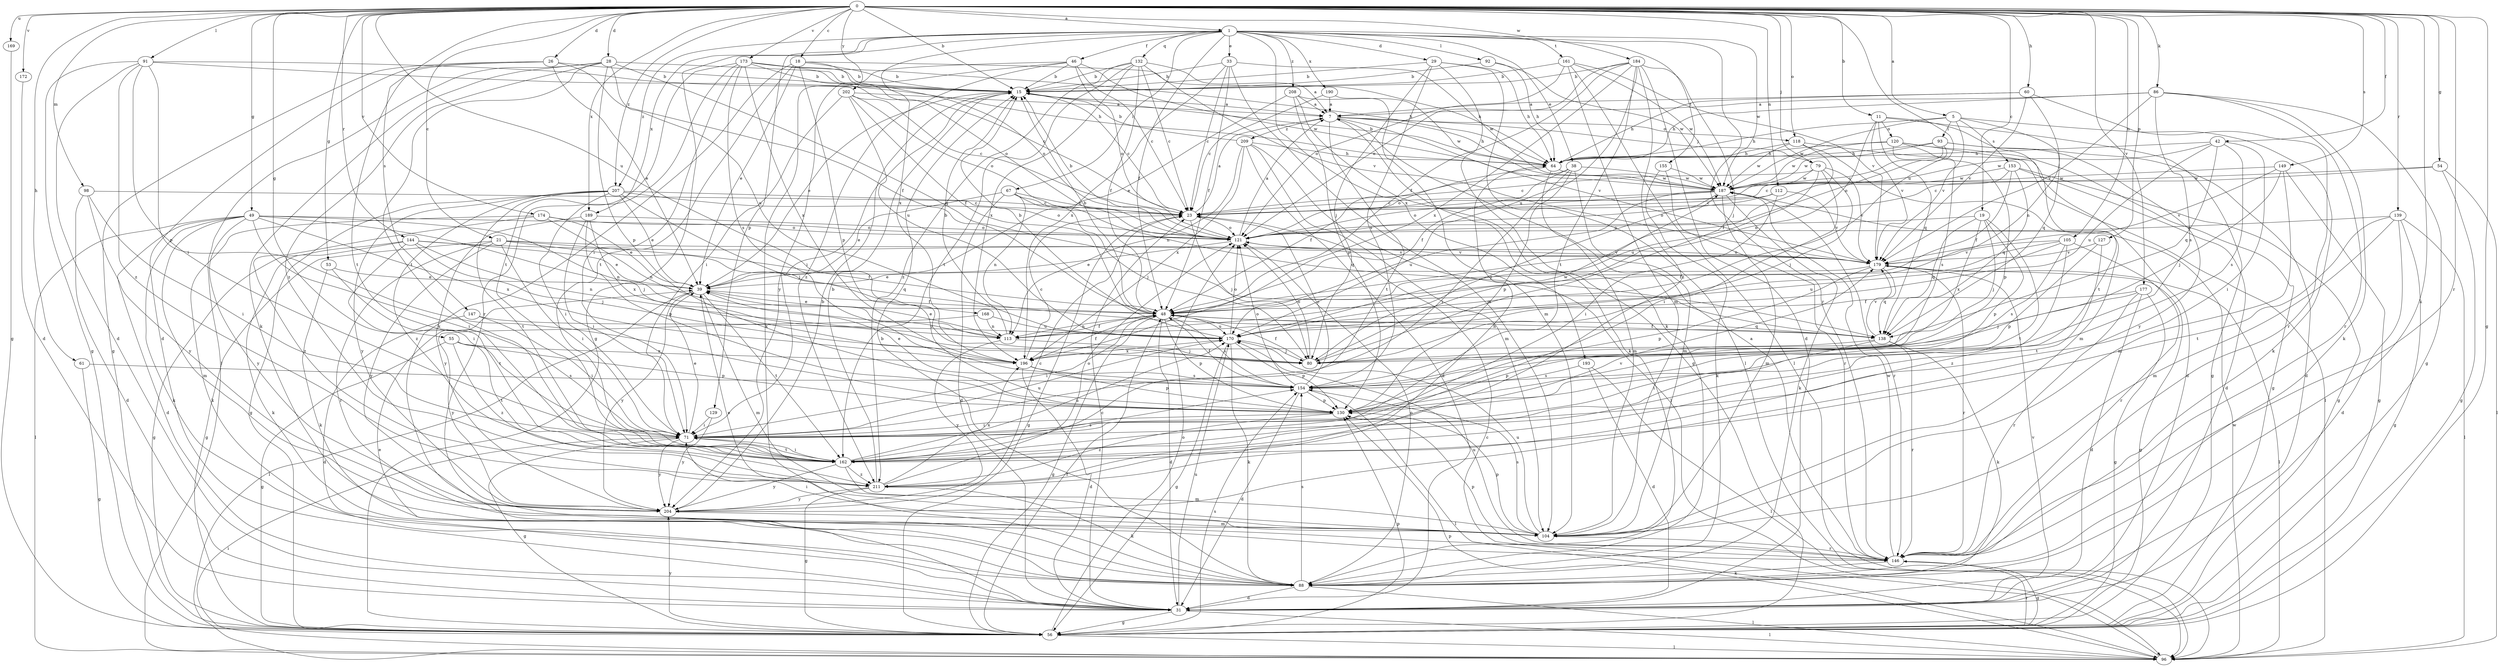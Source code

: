strict digraph  {
0;
1;
5;
7;
11;
15;
18;
19;
21;
23;
26;
28;
29;
31;
33;
38;
39;
42;
46;
48;
49;
53;
54;
55;
56;
60;
61;
64;
67;
71;
79;
80;
86;
88;
91;
92;
93;
96;
98;
104;
105;
112;
113;
118;
120;
121;
127;
129;
130;
132;
138;
139;
144;
146;
147;
149;
153;
154;
155;
161;
162;
168;
169;
170;
172;
173;
174;
177;
179;
184;
187;
189;
190;
193;
196;
202;
204;
207;
208;
209;
211;
0 -> 1  [label=a];
0 -> 5  [label=a];
0 -> 11  [label=b];
0 -> 15  [label=b];
0 -> 18  [label=c];
0 -> 19  [label=c];
0 -> 21  [label=c];
0 -> 26  [label=d];
0 -> 28  [label=d];
0 -> 42  [label=f];
0 -> 49  [label=g];
0 -> 53  [label=g];
0 -> 54  [label=g];
0 -> 55  [label=g];
0 -> 56  [label=g];
0 -> 60  [label=h];
0 -> 61  [label=h];
0 -> 79  [label=j];
0 -> 86  [label=k];
0 -> 88  [label=k];
0 -> 91  [label=l];
0 -> 98  [label=m];
0 -> 105  [label=n];
0 -> 112  [label=n];
0 -> 118  [label=o];
0 -> 127  [label=p];
0 -> 139  [label=r];
0 -> 144  [label=r];
0 -> 146  [label=r];
0 -> 147  [label=s];
0 -> 149  [label=s];
0 -> 168  [label=u];
0 -> 169  [label=u];
0 -> 170  [label=u];
0 -> 172  [label=v];
0 -> 173  [label=v];
0 -> 174  [label=v];
0 -> 177  [label=v];
0 -> 184  [label=w];
0 -> 189  [label=x];
0 -> 202  [label=y];
0 -> 207  [label=z];
1 -> 29  [label=d];
1 -> 33  [label=e];
1 -> 38  [label=e];
1 -> 46  [label=f];
1 -> 48  [label=f];
1 -> 56  [label=g];
1 -> 67  [label=i];
1 -> 92  [label=l];
1 -> 129  [label=p];
1 -> 132  [label=q];
1 -> 146  [label=r];
1 -> 155  [label=t];
1 -> 161  [label=t];
1 -> 187  [label=w];
1 -> 189  [label=x];
1 -> 190  [label=x];
1 -> 193  [label=x];
1 -> 196  [label=x];
1 -> 207  [label=z];
1 -> 208  [label=z];
5 -> 64  [label=h];
5 -> 88  [label=k];
5 -> 93  [label=l];
5 -> 138  [label=q];
5 -> 153  [label=s];
5 -> 179  [label=v];
5 -> 187  [label=w];
7 -> 64  [label=h];
7 -> 79  [label=j];
7 -> 88  [label=k];
7 -> 118  [label=o];
7 -> 162  [label=t];
7 -> 179  [label=v];
7 -> 209  [label=z];
11 -> 56  [label=g];
11 -> 113  [label=n];
11 -> 120  [label=o];
11 -> 138  [label=q];
11 -> 162  [label=t];
11 -> 179  [label=v];
15 -> 7  [label=a];
15 -> 23  [label=c];
15 -> 39  [label=e];
15 -> 71  [label=i];
18 -> 15  [label=b];
18 -> 39  [label=e];
18 -> 64  [label=h];
18 -> 88  [label=k];
18 -> 121  [label=o];
18 -> 130  [label=p];
18 -> 162  [label=t];
19 -> 80  [label=j];
19 -> 121  [label=o];
19 -> 130  [label=p];
19 -> 138  [label=q];
19 -> 162  [label=t];
19 -> 196  [label=x];
21 -> 48  [label=f];
21 -> 56  [label=g];
21 -> 71  [label=i];
21 -> 138  [label=q];
21 -> 146  [label=r];
21 -> 179  [label=v];
21 -> 204  [label=y];
23 -> 7  [label=a];
23 -> 56  [label=g];
23 -> 80  [label=j];
23 -> 121  [label=o];
26 -> 15  [label=b];
26 -> 31  [label=d];
26 -> 39  [label=e];
26 -> 48  [label=f];
26 -> 56  [label=g];
26 -> 162  [label=t];
28 -> 15  [label=b];
28 -> 88  [label=k];
28 -> 96  [label=l];
28 -> 130  [label=p];
28 -> 138  [label=q];
28 -> 162  [label=t];
28 -> 170  [label=u];
28 -> 211  [label=z];
29 -> 15  [label=b];
29 -> 64  [label=h];
29 -> 80  [label=j];
29 -> 88  [label=k];
29 -> 96  [label=l];
29 -> 154  [label=s];
31 -> 23  [label=c];
31 -> 39  [label=e];
31 -> 56  [label=g];
31 -> 96  [label=l];
31 -> 170  [label=u];
31 -> 179  [label=v];
33 -> 15  [label=b];
33 -> 23  [label=c];
33 -> 48  [label=f];
33 -> 104  [label=m];
33 -> 187  [label=w];
33 -> 196  [label=x];
38 -> 48  [label=f];
38 -> 71  [label=i];
38 -> 104  [label=m];
38 -> 121  [label=o];
38 -> 130  [label=p];
38 -> 187  [label=w];
39 -> 48  [label=f];
39 -> 96  [label=l];
39 -> 104  [label=m];
39 -> 162  [label=t];
39 -> 204  [label=y];
42 -> 64  [label=h];
42 -> 71  [label=i];
42 -> 138  [label=q];
42 -> 154  [label=s];
42 -> 170  [label=u];
42 -> 187  [label=w];
46 -> 15  [label=b];
46 -> 23  [label=c];
46 -> 88  [label=k];
46 -> 121  [label=o];
46 -> 187  [label=w];
46 -> 204  [label=y];
46 -> 211  [label=z];
48 -> 15  [label=b];
48 -> 31  [label=d];
48 -> 39  [label=e];
48 -> 56  [label=g];
48 -> 71  [label=i];
48 -> 113  [label=n];
48 -> 130  [label=p];
48 -> 138  [label=q];
48 -> 154  [label=s];
48 -> 170  [label=u];
49 -> 31  [label=d];
49 -> 71  [label=i];
49 -> 80  [label=j];
49 -> 88  [label=k];
49 -> 96  [label=l];
49 -> 104  [label=m];
49 -> 113  [label=n];
49 -> 121  [label=o];
49 -> 196  [label=x];
49 -> 204  [label=y];
53 -> 39  [label=e];
53 -> 88  [label=k];
53 -> 162  [label=t];
54 -> 23  [label=c];
54 -> 56  [label=g];
54 -> 96  [label=l];
54 -> 187  [label=w];
55 -> 56  [label=g];
55 -> 130  [label=p];
55 -> 162  [label=t];
55 -> 196  [label=x];
55 -> 211  [label=z];
56 -> 48  [label=f];
56 -> 96  [label=l];
56 -> 121  [label=o];
56 -> 130  [label=p];
56 -> 146  [label=r];
56 -> 154  [label=s];
56 -> 204  [label=y];
60 -> 7  [label=a];
60 -> 64  [label=h];
60 -> 113  [label=n];
60 -> 146  [label=r];
60 -> 179  [label=v];
61 -> 56  [label=g];
61 -> 154  [label=s];
64 -> 15  [label=b];
64 -> 48  [label=f];
64 -> 104  [label=m];
64 -> 187  [label=w];
67 -> 23  [label=c];
67 -> 31  [label=d];
67 -> 39  [label=e];
67 -> 80  [label=j];
67 -> 113  [label=n];
67 -> 138  [label=q];
71 -> 39  [label=e];
71 -> 56  [label=g];
71 -> 162  [label=t];
71 -> 170  [label=u];
71 -> 204  [label=y];
79 -> 23  [label=c];
79 -> 71  [label=i];
79 -> 80  [label=j];
79 -> 170  [label=u];
79 -> 179  [label=v];
79 -> 187  [label=w];
80 -> 48  [label=f];
80 -> 121  [label=o];
80 -> 187  [label=w];
86 -> 7  [label=a];
86 -> 56  [label=g];
86 -> 64  [label=h];
86 -> 88  [label=k];
86 -> 146  [label=r];
86 -> 154  [label=s];
86 -> 179  [label=v];
88 -> 15  [label=b];
88 -> 31  [label=d];
88 -> 96  [label=l];
88 -> 121  [label=o];
88 -> 154  [label=s];
91 -> 15  [label=b];
91 -> 31  [label=d];
91 -> 56  [label=g];
91 -> 64  [label=h];
91 -> 71  [label=i];
91 -> 130  [label=p];
91 -> 211  [label=z];
92 -> 15  [label=b];
92 -> 64  [label=h];
92 -> 187  [label=w];
93 -> 23  [label=c];
93 -> 31  [label=d];
93 -> 64  [label=h];
93 -> 121  [label=o];
93 -> 187  [label=w];
93 -> 204  [label=y];
96 -> 23  [label=c];
96 -> 71  [label=i];
96 -> 130  [label=p];
96 -> 187  [label=w];
98 -> 23  [label=c];
98 -> 31  [label=d];
98 -> 71  [label=i];
98 -> 204  [label=y];
104 -> 39  [label=e];
104 -> 71  [label=i];
104 -> 130  [label=p];
104 -> 146  [label=r];
104 -> 154  [label=s];
104 -> 170  [label=u];
105 -> 48  [label=f];
105 -> 146  [label=r];
105 -> 154  [label=s];
105 -> 170  [label=u];
105 -> 179  [label=v];
105 -> 211  [label=z];
112 -> 23  [label=c];
112 -> 71  [label=i];
112 -> 121  [label=o];
112 -> 179  [label=v];
113 -> 15  [label=b];
113 -> 39  [label=e];
113 -> 48  [label=f];
113 -> 80  [label=j];
113 -> 204  [label=y];
118 -> 48  [label=f];
118 -> 64  [label=h];
118 -> 96  [label=l];
118 -> 104  [label=m];
118 -> 187  [label=w];
120 -> 31  [label=d];
120 -> 56  [label=g];
120 -> 64  [label=h];
120 -> 130  [label=p];
120 -> 154  [label=s];
120 -> 187  [label=w];
121 -> 7  [label=a];
121 -> 15  [label=b];
121 -> 39  [label=e];
121 -> 179  [label=v];
127 -> 130  [label=p];
127 -> 162  [label=t];
127 -> 179  [label=v];
129 -> 71  [label=i];
129 -> 204  [label=y];
130 -> 71  [label=i];
130 -> 211  [label=z];
132 -> 7  [label=a];
132 -> 15  [label=b];
132 -> 23  [label=c];
132 -> 48  [label=f];
132 -> 162  [label=t];
132 -> 179  [label=v];
132 -> 196  [label=x];
132 -> 211  [label=z];
138 -> 48  [label=f];
138 -> 71  [label=i];
138 -> 88  [label=k];
138 -> 130  [label=p];
138 -> 146  [label=r];
138 -> 179  [label=v];
139 -> 31  [label=d];
139 -> 56  [label=g];
139 -> 96  [label=l];
139 -> 104  [label=m];
139 -> 121  [label=o];
139 -> 162  [label=t];
144 -> 39  [label=e];
144 -> 56  [label=g];
144 -> 71  [label=i];
144 -> 80  [label=j];
144 -> 88  [label=k];
144 -> 113  [label=n];
144 -> 179  [label=v];
146 -> 7  [label=a];
146 -> 56  [label=g];
146 -> 88  [label=k];
146 -> 130  [label=p];
146 -> 170  [label=u];
146 -> 187  [label=w];
147 -> 31  [label=d];
147 -> 71  [label=i];
147 -> 170  [label=u];
149 -> 56  [label=g];
149 -> 80  [label=j];
149 -> 104  [label=m];
149 -> 179  [label=v];
149 -> 187  [label=w];
153 -> 23  [label=c];
153 -> 31  [label=d];
153 -> 48  [label=f];
153 -> 56  [label=g];
153 -> 138  [label=q];
153 -> 187  [label=w];
154 -> 23  [label=c];
154 -> 31  [label=d];
154 -> 39  [label=e];
154 -> 48  [label=f];
154 -> 96  [label=l];
154 -> 121  [label=o];
154 -> 130  [label=p];
155 -> 88  [label=k];
155 -> 146  [label=r];
155 -> 187  [label=w];
161 -> 15  [label=b];
161 -> 96  [label=l];
161 -> 104  [label=m];
161 -> 121  [label=o];
161 -> 179  [label=v];
161 -> 187  [label=w];
162 -> 71  [label=i];
162 -> 104  [label=m];
162 -> 154  [label=s];
162 -> 170  [label=u];
162 -> 179  [label=v];
162 -> 204  [label=y];
162 -> 211  [label=z];
168 -> 113  [label=n];
168 -> 170  [label=u];
168 -> 204  [label=y];
169 -> 56  [label=g];
170 -> 15  [label=b];
170 -> 56  [label=g];
170 -> 80  [label=j];
170 -> 88  [label=k];
170 -> 121  [label=o];
170 -> 130  [label=p];
170 -> 196  [label=x];
172 -> 31  [label=d];
173 -> 15  [label=b];
173 -> 23  [label=c];
173 -> 64  [label=h];
173 -> 71  [label=i];
173 -> 121  [label=o];
173 -> 146  [label=r];
173 -> 154  [label=s];
173 -> 162  [label=t];
173 -> 196  [label=x];
174 -> 39  [label=e];
174 -> 88  [label=k];
174 -> 113  [label=n];
174 -> 121  [label=o];
174 -> 211  [label=z];
177 -> 31  [label=d];
177 -> 48  [label=f];
177 -> 56  [label=g];
177 -> 80  [label=j];
177 -> 146  [label=r];
179 -> 39  [label=e];
179 -> 56  [label=g];
179 -> 96  [label=l];
179 -> 121  [label=o];
179 -> 130  [label=p];
179 -> 138  [label=q];
179 -> 146  [label=r];
184 -> 15  [label=b];
184 -> 31  [label=d];
184 -> 48  [label=f];
184 -> 80  [label=j];
184 -> 121  [label=o];
184 -> 162  [label=t];
184 -> 170  [label=u];
184 -> 196  [label=x];
184 -> 211  [label=z];
187 -> 23  [label=c];
187 -> 80  [label=j];
187 -> 88  [label=k];
187 -> 104  [label=m];
187 -> 121  [label=o];
187 -> 146  [label=r];
187 -> 170  [label=u];
189 -> 71  [label=i];
189 -> 121  [label=o];
189 -> 130  [label=p];
189 -> 196  [label=x];
189 -> 204  [label=y];
190 -> 7  [label=a];
190 -> 23  [label=c];
190 -> 104  [label=m];
193 -> 31  [label=d];
193 -> 96  [label=l];
193 -> 154  [label=s];
196 -> 23  [label=c];
196 -> 31  [label=d];
196 -> 48  [label=f];
196 -> 130  [label=p];
196 -> 154  [label=s];
202 -> 7  [label=a];
202 -> 23  [label=c];
202 -> 48  [label=f];
202 -> 71  [label=i];
202 -> 121  [label=o];
202 -> 170  [label=u];
204 -> 15  [label=b];
204 -> 23  [label=c];
204 -> 104  [label=m];
207 -> 23  [label=c];
207 -> 39  [label=e];
207 -> 56  [label=g];
207 -> 71  [label=i];
207 -> 80  [label=j];
207 -> 121  [label=o];
207 -> 162  [label=t];
207 -> 204  [label=y];
207 -> 211  [label=z];
208 -> 7  [label=a];
208 -> 39  [label=e];
208 -> 56  [label=g];
208 -> 130  [label=p];
208 -> 187  [label=w];
209 -> 15  [label=b];
209 -> 31  [label=d];
209 -> 64  [label=h];
209 -> 96  [label=l];
209 -> 104  [label=m];
209 -> 113  [label=n];
209 -> 196  [label=x];
211 -> 15  [label=b];
211 -> 56  [label=g];
211 -> 64  [label=h];
211 -> 88  [label=k];
211 -> 121  [label=o];
211 -> 196  [label=x];
211 -> 204  [label=y];
}
